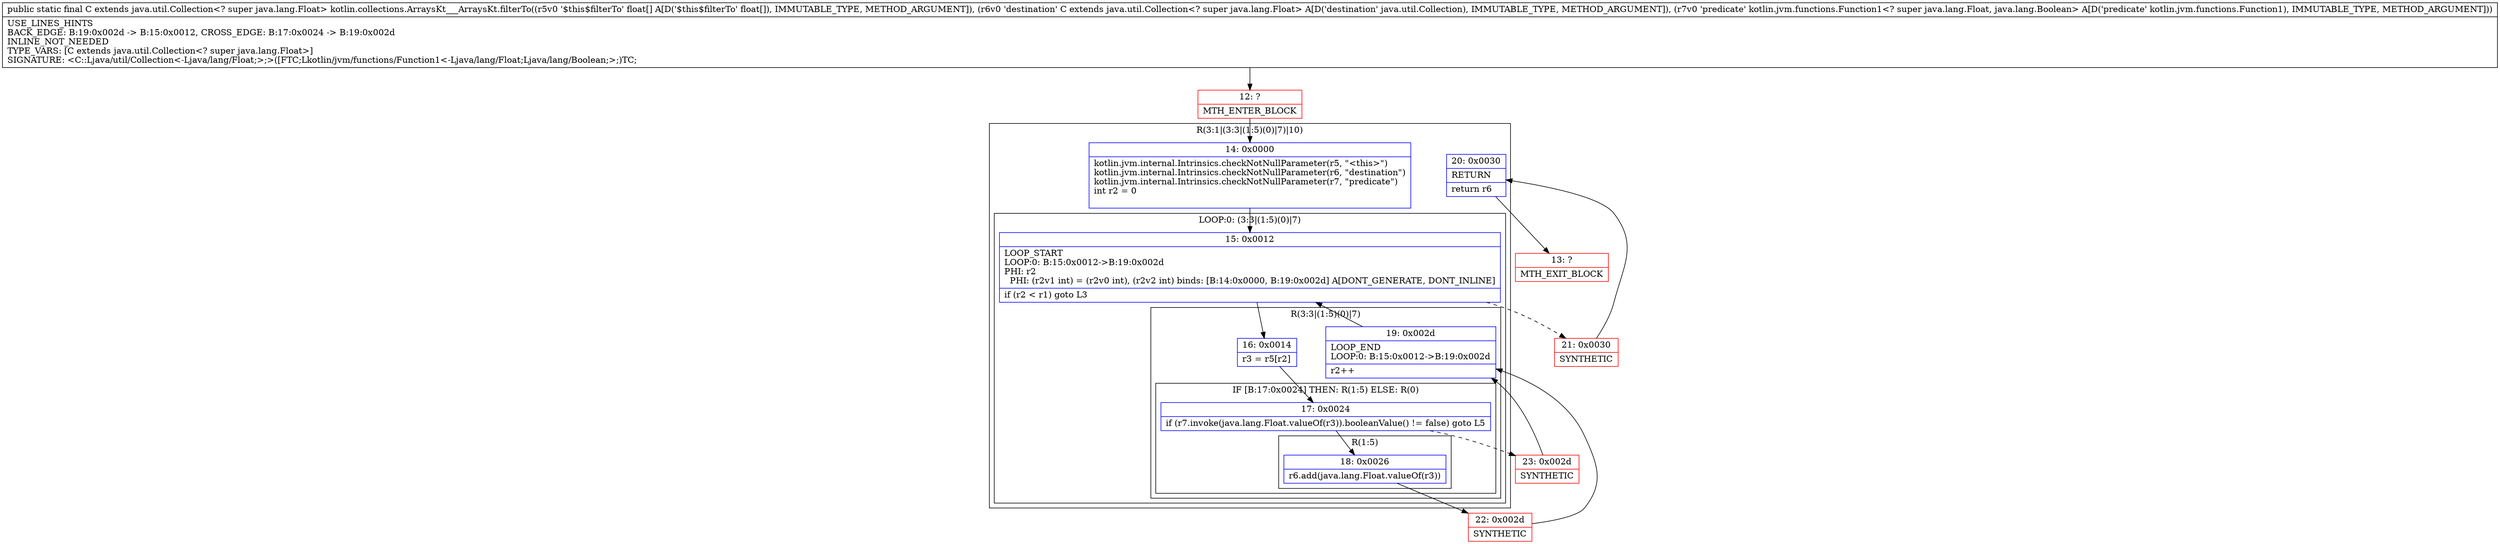 digraph "CFG forkotlin.collections.ArraysKt___ArraysKt.filterTo([FLjava\/util\/Collection;Lkotlin\/jvm\/functions\/Function1;)Ljava\/util\/Collection;" {
subgraph cluster_Region_1055170962 {
label = "R(3:1|(3:3|(1:5)(0)|7)|10)";
node [shape=record,color=blue];
Node_14 [shape=record,label="{14\:\ 0x0000|kotlin.jvm.internal.Intrinsics.checkNotNullParameter(r5, \"\<this\>\")\lkotlin.jvm.internal.Intrinsics.checkNotNullParameter(r6, \"destination\")\lkotlin.jvm.internal.Intrinsics.checkNotNullParameter(r7, \"predicate\")\lint r2 = 0\l\l}"];
subgraph cluster_LoopRegion_1975099757 {
label = "LOOP:0: (3:3|(1:5)(0)|7)";
node [shape=record,color=blue];
Node_15 [shape=record,label="{15\:\ 0x0012|LOOP_START\lLOOP:0: B:15:0x0012\-\>B:19:0x002d\lPHI: r2 \l  PHI: (r2v1 int) = (r2v0 int), (r2v2 int) binds: [B:14:0x0000, B:19:0x002d] A[DONT_GENERATE, DONT_INLINE]\l|if (r2 \< r1) goto L3\l}"];
subgraph cluster_Region_1049563763 {
label = "R(3:3|(1:5)(0)|7)";
node [shape=record,color=blue];
Node_16 [shape=record,label="{16\:\ 0x0014|r3 = r5[r2]\l}"];
subgraph cluster_IfRegion_194908445 {
label = "IF [B:17:0x0024] THEN: R(1:5) ELSE: R(0)";
node [shape=record,color=blue];
Node_17 [shape=record,label="{17\:\ 0x0024|if (r7.invoke(java.lang.Float.valueOf(r3)).booleanValue() != false) goto L5\l}"];
subgraph cluster_Region_1562092709 {
label = "R(1:5)";
node [shape=record,color=blue];
Node_18 [shape=record,label="{18\:\ 0x0026|r6.add(java.lang.Float.valueOf(r3))\l}"];
}
subgraph cluster_Region_649622303 {
label = "R(0)";
node [shape=record,color=blue];
}
}
Node_19 [shape=record,label="{19\:\ 0x002d|LOOP_END\lLOOP:0: B:15:0x0012\-\>B:19:0x002d\l|r2++\l}"];
}
}
Node_20 [shape=record,label="{20\:\ 0x0030|RETURN\l|return r6\l}"];
}
Node_12 [shape=record,color=red,label="{12\:\ ?|MTH_ENTER_BLOCK\l}"];
Node_22 [shape=record,color=red,label="{22\:\ 0x002d|SYNTHETIC\l}"];
Node_23 [shape=record,color=red,label="{23\:\ 0x002d|SYNTHETIC\l}"];
Node_21 [shape=record,color=red,label="{21\:\ 0x0030|SYNTHETIC\l}"];
Node_13 [shape=record,color=red,label="{13\:\ ?|MTH_EXIT_BLOCK\l}"];
MethodNode[shape=record,label="{public static final C extends java.util.Collection\<? super java.lang.Float\> kotlin.collections.ArraysKt___ArraysKt.filterTo((r5v0 '$this$filterTo' float[] A[D('$this$filterTo' float[]), IMMUTABLE_TYPE, METHOD_ARGUMENT]), (r6v0 'destination' C extends java.util.Collection\<? super java.lang.Float\> A[D('destination' java.util.Collection), IMMUTABLE_TYPE, METHOD_ARGUMENT]), (r7v0 'predicate' kotlin.jvm.functions.Function1\<? super java.lang.Float, java.lang.Boolean\> A[D('predicate' kotlin.jvm.functions.Function1), IMMUTABLE_TYPE, METHOD_ARGUMENT]))  | USE_LINES_HINTS\lBACK_EDGE: B:19:0x002d \-\> B:15:0x0012, CROSS_EDGE: B:17:0x0024 \-\> B:19:0x002d\lINLINE_NOT_NEEDED\lTYPE_VARS: [C extends java.util.Collection\<? super java.lang.Float\>]\lSIGNATURE: \<C::Ljava\/util\/Collection\<\-Ljava\/lang\/Float;\>;\>([FTC;Lkotlin\/jvm\/functions\/Function1\<\-Ljava\/lang\/Float;Ljava\/lang\/Boolean;\>;)TC;\l}"];
MethodNode -> Node_12;Node_14 -> Node_15;
Node_15 -> Node_16;
Node_15 -> Node_21[style=dashed];
Node_16 -> Node_17;
Node_17 -> Node_18;
Node_17 -> Node_23[style=dashed];
Node_18 -> Node_22;
Node_19 -> Node_15;
Node_20 -> Node_13;
Node_12 -> Node_14;
Node_22 -> Node_19;
Node_23 -> Node_19;
Node_21 -> Node_20;
}

